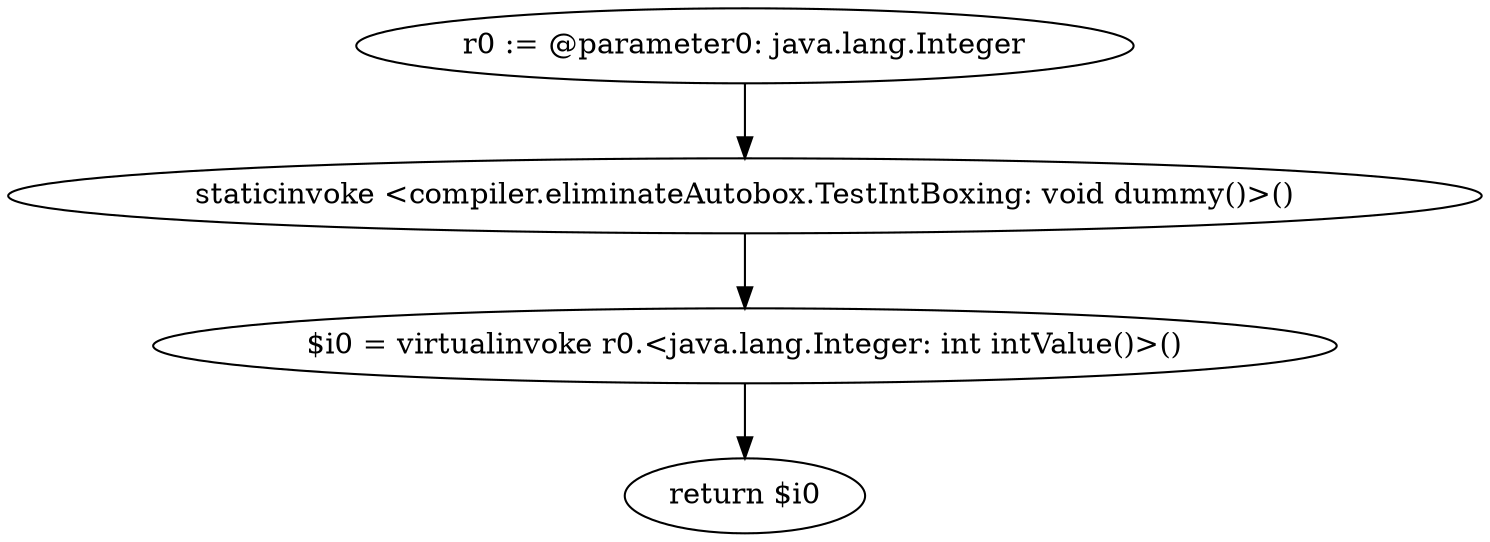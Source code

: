 digraph "unitGraph" {
    "r0 := @parameter0: java.lang.Integer"
    "staticinvoke <compiler.eliminateAutobox.TestIntBoxing: void dummy()>()"
    "$i0 = virtualinvoke r0.<java.lang.Integer: int intValue()>()"
    "return $i0"
    "r0 := @parameter0: java.lang.Integer"->"staticinvoke <compiler.eliminateAutobox.TestIntBoxing: void dummy()>()";
    "staticinvoke <compiler.eliminateAutobox.TestIntBoxing: void dummy()>()"->"$i0 = virtualinvoke r0.<java.lang.Integer: int intValue()>()";
    "$i0 = virtualinvoke r0.<java.lang.Integer: int intValue()>()"->"return $i0";
}
